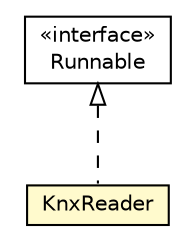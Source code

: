 #!/usr/local/bin/dot
#
# Class diagram 
# Generated by UMLGraph version R5_6-24-gf6e263 (http://www.umlgraph.org/)
#

digraph G {
	edge [fontname="Helvetica",fontsize=10,labelfontname="Helvetica",labelfontsize=10];
	node [fontname="Helvetica",fontsize=10,shape=plaintext];
	nodesep=0.25;
	ranksep=0.5;
	// org.universAAL.lddi.knx.networkdriver.KnxReader
	c4891526 [label=<<table title="org.universAAL.lddi.knx.networkdriver.KnxReader" border="0" cellborder="1" cellspacing="0" cellpadding="2" port="p" bgcolor="lemonChiffon" href="./KnxReader.html">
		<tr><td><table border="0" cellspacing="0" cellpadding="1">
<tr><td align="center" balign="center"> KnxReader </td></tr>
		</table></td></tr>
		</table>>, URL="./KnxReader.html", fontname="Helvetica", fontcolor="black", fontsize=10.0];
	//org.universAAL.lddi.knx.networkdriver.KnxReader implements java.lang.Runnable
	c4892540:p -> c4891526:p [dir=back,arrowtail=empty,style=dashed];
	// java.lang.Runnable
	c4892540 [label=<<table title="java.lang.Runnable" border="0" cellborder="1" cellspacing="0" cellpadding="2" port="p" href="http://java.sun.com/j2se/1.4.2/docs/api/java/lang/Runnable.html">
		<tr><td><table border="0" cellspacing="0" cellpadding="1">
<tr><td align="center" balign="center"> &#171;interface&#187; </td></tr>
<tr><td align="center" balign="center"> Runnable </td></tr>
		</table></td></tr>
		</table>>, URL="http://java.sun.com/j2se/1.4.2/docs/api/java/lang/Runnable.html", fontname="Helvetica", fontcolor="black", fontsize=10.0];
}

